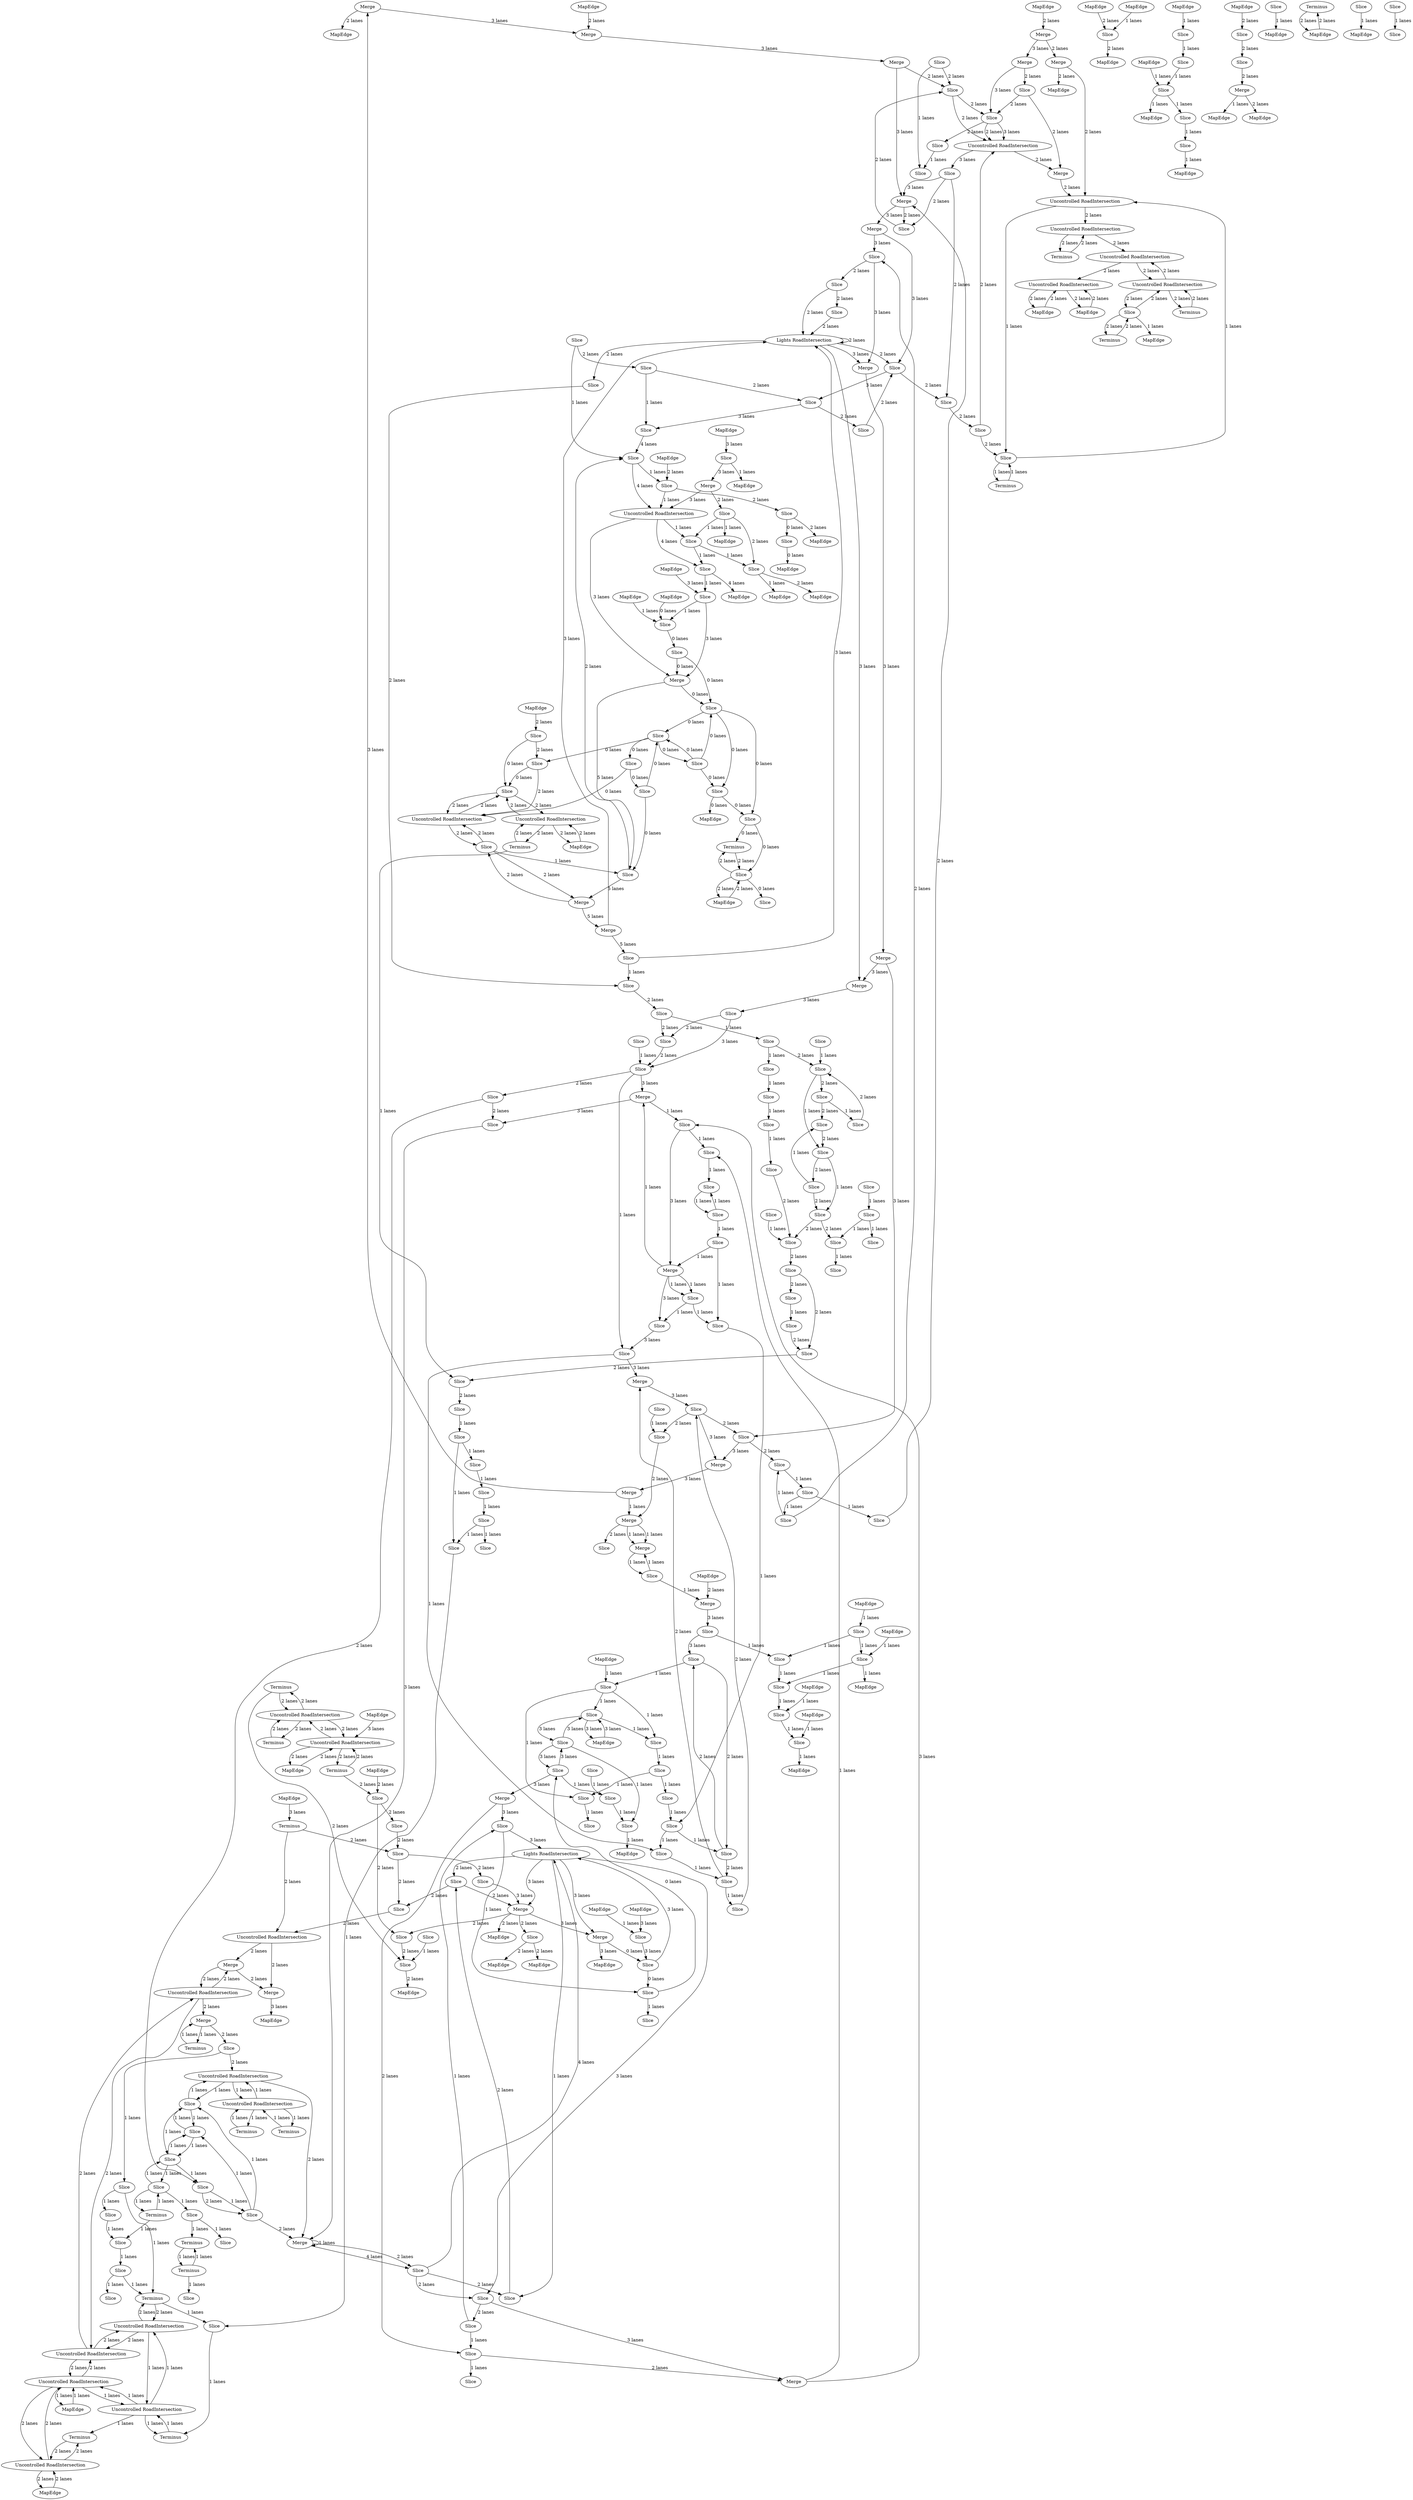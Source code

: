 digraph {
    0 [ label = "Merge" ]
    1 [ label = "MapEdge" ]
    2 [ label = "Merge" ]
    3 [ label = "Lights RoadIntersection" ]
    4 [ label = "Merge" ]
    5 [ label = "Merge" ]
    6 [ label = "Merge" ]
    7 [ label = "Slice" ]
    8 [ label = "MapEdge" ]
    9 [ label = "Uncontrolled RoadIntersection" ]
    10 [ label = "Slice" ]
    11 [ label = "Terminus" ]
    12 [ label = "Uncontrolled RoadIntersection" ]
    13 [ label = "Merge" ]
    14 [ label = "MapEdge" ]
    15 [ label = "MapEdge" ]
    16 [ label = "MapEdge" ]
    17 [ label = "Terminus" ]
    18 [ label = "MapEdge" ]
    19 [ label = "Slice" ]
    20 [ label = "Slice" ]
    21 [ label = "MapEdge" ]
    22 [ label = "Merge" ]
    23 [ label = "Uncontrolled RoadIntersection" ]
    24 [ label = "MapEdge" ]
    25 [ label = "Merge" ]
    26 [ label = "Slice" ]
    27 [ label = "MapEdge" ]
    28 [ label = "Slice" ]
    29 [ label = "Merge" ]
    30 [ label = "Terminus" ]
    31 [ label = "Slice" ]
    32 [ label = "Uncontrolled RoadIntersection" ]
    33 [ label = "Terminus" ]
    34 [ label = "Merge" ]
    35 [ label = "Uncontrolled RoadIntersection" ]
    36 [ label = "Uncontrolled RoadIntersection" ]
    37 [ label = "Terminus" ]
    38 [ label = "Uncontrolled RoadIntersection" ]
    39 [ label = "Terminus" ]
    40 [ label = "Merge" ]
    41 [ label = "Slice" ]
    42 [ label = "Slice" ]
    43 [ label = "Merge" ]
    44 [ label = "Terminus" ]
    45 [ label = "MapEdge" ]
    46 [ label = "Merge" ]
    47 [ label = "Slice" ]
    48 [ label = "Slice" ]
    49 [ label = "Merge" ]
    50 [ label = "Slice" ]
    51 [ label = "Slice" ]
    52 [ label = "Merge" ]
    53 [ label = "Slice" ]
    54 [ label = "Merge" ]
    55 [ label = "Merge" ]
    56 [ label = "Slice" ]
    57 [ label = "MapEdge" ]
    58 [ label = "MapEdge" ]
    59 [ label = "MapEdge" ]
    60 [ label = "Slice" ]
    61 [ label = "Merge" ]
    62 [ label = "Merge" ]
    63 [ label = "MapEdge" ]
    64 [ label = "Slice" ]
    65 [ label = "Slice" ]
    66 [ label = "Slice" ]
    67 [ label = "Slice" ]
    68 [ label = "Slice" ]
    69 [ label = "Uncontrolled RoadIntersection" ]
    70 [ label = "Uncontrolled RoadIntersection" ]
    71 [ label = "Uncontrolled RoadIntersection" ]
    72 [ label = "Terminus" ]
    73 [ label = "MapEdge" ]
    74 [ label = "Slice" ]
    75 [ label = "Slice" ]
    76 [ label = "MapEdge" ]
    77 [ label = "Terminus" ]
    78 [ label = "MapEdge" ]
    79 [ label = "Uncontrolled RoadIntersection" ]
    80 [ label = "Terminus" ]
    81 [ label = "Uncontrolled RoadIntersection" ]
    82 [ label = "MapEdge" ]
    83 [ label = "Merge" ]
    84 [ label = "MapEdge" ]
    85 [ label = "MapEdge" ]
    86 [ label = "Slice" ]
    87 [ label = "Slice" ]
    88 [ label = "Slice" ]
    89 [ label = "Uncontrolled RoadIntersection" ]
    90 [ label = "Slice" ]
    91 [ label = "MapEdge" ]
    92 [ label = "Slice" ]
    93 [ label = "Slice" ]
    94 [ label = "MapEdge" ]
    95 [ label = "Slice" ]
    96 [ label = "Slice" ]
    97 [ label = "Slice" ]
    98 [ label = "Slice" ]
    99 [ label = "Slice" ]
    100 [ label = "Slice" ]
    101 [ label = "Merge" ]
    102 [ label = "Merge" ]
    103 [ label = "Slice" ]
    104 [ label = "Slice" ]
    105 [ label = "Slice" ]
    106 [ label = "Slice" ]
    107 [ label = "Slice" ]
    108 [ label = "Slice" ]
    109 [ label = "Slice" ]
    110 [ label = "MapEdge" ]
    111 [ label = "MapEdge" ]
    112 [ label = "Slice" ]
    113 [ label = "MapEdge" ]
    114 [ label = "Merge" ]
    115 [ label = "Merge" ]
    116 [ label = "Terminus" ]
    117 [ label = "Slice" ]
    118 [ label = "Slice" ]
    119 [ label = "MapEdge" ]
    120 [ label = "MapEdge" ]
    121 [ label = "Slice" ]
    122 [ label = "Slice" ]
    123 [ label = "Slice" ]
    124 [ label = "MapEdge" ]
    125 [ label = "Slice" ]
    126 [ label = "Slice" ]
    127 [ label = "Uncontrolled RoadIntersection" ]
    128 [ label = "MapEdge" ]
    129 [ label = "Terminus" ]
    130 [ label = "MapEdge" ]
    131 [ label = "Slice" ]
    132 [ label = "Slice" ]
    133 [ label = "MapEdge" ]
    134 [ label = "MapEdge" ]
    135 [ label = "Slice" ]
    136 [ label = "Slice" ]
    137 [ label = "Slice" ]
    138 [ label = "Slice" ]
    139 [ label = "MapEdge" ]
    140 [ label = "Slice" ]
    141 [ label = "Slice" ]
    142 [ label = "Terminus" ]
    143 [ label = "MapEdge" ]
    144 [ label = "Uncontrolled RoadIntersection" ]
    145 [ label = "Uncontrolled RoadIntersection" ]
    146 [ label = "Slice" ]
    147 [ label = "Slice" ]
    148 [ label = "Slice" ]
    149 [ label = "Slice" ]
    150 [ label = "Slice" ]
    151 [ label = "Slice" ]
    152 [ label = "Slice" ]
    153 [ label = "Slice" ]
    154 [ label = "Slice" ]
    155 [ label = "Slice" ]
    156 [ label = "Slice" ]
    157 [ label = "Slice" ]
    158 [ label = "Slice" ]
    159 [ label = "Slice" ]
    160 [ label = "MapEdge" ]
    161 [ label = "Slice" ]
    162 [ label = "Slice" ]
    163 [ label = "Uncontrolled RoadIntersection" ]
    164 [ label = "Slice" ]
    165 [ label = "MapEdge" ]
    166 [ label = "MapEdge" ]
    167 [ label = "Slice" ]
    168 [ label = "Merge" ]
    169 [ label = "Merge" ]
    170 [ label = "Slice" ]
    171 [ label = "Slice" ]
    172 [ label = "Slice" ]
    173 [ label = "Slice" ]
    174 [ label = "Slice" ]
    175 [ label = "Slice" ]
    176 [ label = "Slice" ]
    177 [ label = "Slice" ]
    178 [ label = "Slice" ]
    179 [ label = "Slice" ]
    180 [ label = "Merge" ]
    181 [ label = "Slice" ]
    182 [ label = "Slice" ]
    183 [ label = "Slice" ]
    184 [ label = "Slice" ]
    185 [ label = "Slice" ]
    186 [ label = "Slice" ]
    187 [ label = "Slice" ]
    188 [ label = "Merge" ]
    189 [ label = "Slice" ]
    190 [ label = "Merge" ]
    191 [ label = "Slice" ]
    192 [ label = "Slice" ]
    193 [ label = "MapEdge" ]
    194 [ label = "Slice" ]
    195 [ label = "MapEdge" ]
    196 [ label = "MapEdge" ]
    197 [ label = "Slice" ]
    198 [ label = "Slice" ]
    199 [ label = "Slice" ]
    200 [ label = "Slice" ]
    201 [ label = "Slice" ]
    202 [ label = "Slice" ]
    203 [ label = "Slice" ]
    204 [ label = "Terminus" ]
    205 [ label = "Slice" ]
    206 [ label = "Merge" ]
    207 [ label = "Slice" ]
    208 [ label = "Slice" ]
    209 [ label = "Merge" ]
    210 [ label = "Slice" ]
    211 [ label = "Slice" ]
    212 [ label = "Slice" ]
    213 [ label = "MapEdge" ]
    214 [ label = "Slice" ]
    215 [ label = "Slice" ]
    216 [ label = "Slice" ]
    217 [ label = "Slice" ]
    218 [ label = "Terminus" ]
    219 [ label = "Slice" ]
    220 [ label = "Slice" ]
    221 [ label = "Uncontrolled RoadIntersection" ]
    222 [ label = "Slice" ]
    223 [ label = "Slice" ]
    224 [ label = "MapEdge" ]
    225 [ label = "MapEdge" ]
    226 [ label = "Merge" ]
    227 [ label = "Slice" ]
    228 [ label = "Slice" ]
    229 [ label = "Slice" ]
    230 [ label = "MapEdge" ]
    231 [ label = "Slice" ]
    232 [ label = "MapEdge" ]
    233 [ label = "Slice" ]
    234 [ label = "Slice" ]
    235 [ label = "Slice" ]
    236 [ label = "Slice" ]
    237 [ label = "Slice" ]
    238 [ label = "Slice" ]
    239 [ label = "Slice" ]
    240 [ label = "Slice" ]
    241 [ label = "Slice" ]
    242 [ label = "Slice" ]
    243 [ label = "Slice" ]
    244 [ label = "Slice" ]
    245 [ label = "Slice" ]
    246 [ label = "Slice" ]
    247 [ label = "Slice" ]
    248 [ label = "Slice" ]
    249 [ label = "Slice" ]
    250 [ label = "Slice" ]
    251 [ label = "Slice" ]
    252 [ label = "Slice" ]
    253 [ label = "Slice" ]
    254 [ label = "Slice" ]
    255 [ label = "Slice" ]
    256 [ label = "Slice" ]
    257 [ label = "MapEdge" ]
    258 [ label = "MapEdge" ]
    259 [ label = "Lights RoadIntersection" ]
    260 [ label = "Slice" ]
    261 [ label = "Slice" ]
    262 [ label = "Slice" ]
    263 [ label = "Slice" ]
    264 [ label = "Slice" ]
    265 [ label = "Terminus" ]
    266 [ label = "Slice" ]
    267 [ label = "MapEdge" ]
    268 [ label = "Slice" ]
    269 [ label = "Merge" ]
    270 [ label = "Slice" ]
    271 [ label = "MapEdge" ]
    272 [ label = "MapEdge" ]
    273 [ label = "MapEdge" ]
    274 [ label = "Slice" ]
    275 [ label = "MapEdge" ]
    276 [ label = "Slice" ]
    277 [ label = "MapEdge" ]
    278 [ label = "Slice" ]
    279 [ label = "Slice" ]
    280 [ label = "Slice" ]
    281 [ label = "MapEdge" ]
    282 [ label = "MapEdge" ]
    283 [ label = "Slice" ]
    284 [ label = "Slice" ]
    285 [ label = "Slice" ]
    286 [ label = "Slice" ]
    287 [ label = "Slice" ]
    288 [ label = "Slice" ]
    289 [ label = "Slice" ]
    290 [ label = "Slice" ]
    291 [ label = "Slice" ]
    292 [ label = "Slice" ]
    293 [ label = "Terminus" ]
    294 [ label = "Slice" ]
    295 [ label = "MapEdge" ]
    296 [ label = "Slice" ]
    297 [ label = "Slice" ]
    298 [ label = "Slice" ]
    299 [ label = "Slice" ]
    300 [ label = "Slice" ]
    301 [ label = "Slice" ]
    302 [ label = "Slice" ]
    303 [ label = "Slice" ]
    304 [ label = "MapEdge" ]
    305 [ label = "Uncontrolled RoadIntersection" ]
    306 [ label = "Terminus" ]
    307 [ label = "Slice" ]
    308 [ label = "Terminus" ]
    309 [ label = "Uncontrolled RoadIntersection" ]
    310 [ label = "Terminus" ]
    311 [ label = "MapEdge" ]
    312 [ label = "Slice" ]
    313 [ label = "MapEdge" ]
    314 [ label = "MapEdge" ]
    315 [ label = "Slice" ]
    316 [ label = "Slice" ]
    0 -> 1 [ label = "2 lanes" ]
    2 -> 246 [ label = "3 lanes" ]
    3 -> 214 [ label = "3 lanes" ]
    214 -> 4 [ label = "3 lanes" ]
    5 -> 6 [ label = "3 lanes" ]
    7 -> 288 [ label = "1 lanes" ]
    288 -> 8 [ label = "1 lanes" ]
    9 -> 29 [ label = "2 lanes" ]
    29 -> 10 [ label = "2 lanes" ]
    11 -> 12 [ label = "2 lanes" ]
    13 -> 34 [ label = "2 lanes" ]
    34 -> 14 [ label = "2 lanes" ]
    15 -> 296 [ label = "2 lanes" ]
    296 -> 16 [ label = "2 lanes" ]
    17 -> 122 [ label = "2 lanes" ]
    122 -> 17 [ label = "2 lanes" ]
    122 -> 18 [ label = "2 lanes" ]
    18 -> 122 [ label = "2 lanes" ]
    19 -> 20 [ label = "1 lanes" ]
    20 -> 121 [ label = "1 lanes" ]
    121 -> 21 [ label = "1 lanes" ]
    22 -> 98 [ label = "2 lanes" ]
    98 -> 4 [ label = "2 lanes" ]
    23 -> 24 [ label = "2 lanes" ]
    24 -> 23 [ label = "2 lanes" ]
    25 -> 56 [ label = "1 lanes" ]
    56 -> 26 [ label = "1 lanes" ]
    25 -> 250 [ label = "3 lanes" ]
    250 -> 188 [ label = "3 lanes" ]
    27 -> 28 [ label = "1 lanes" ]
    29 -> 30 [ label = "1 lanes" ]
    30 -> 29 [ label = "1 lanes" ]
    4 -> 26 [ label = "1 lanes" ]
    206 -> 207 [ label = "1 lanes" ]
    207 -> 256 [ label = "1 lanes" ]
    256 -> 99 [ label = "1 lanes" ]
    99 -> 31 [ label = "1 lanes" ]
    32 -> 33 [ label = "2 lanes" ]
    33 -> 32 [ label = "2 lanes" ]
    34 -> 35 [ label = "2 lanes" ]
    36 -> 38 [ label = "2 lanes" ]
    38 -> 36 [ label = "2 lanes" ]
    38 -> 37 [ label = "2 lanes" ]
    37 -> 38 [ label = "2 lanes" ]
    38 -> 303 [ label = "2 lanes" ]
    303 -> 38 [ label = "2 lanes" ]
    303 -> 39 [ label = "2 lanes" ]
    39 -> 303 [ label = "2 lanes" ]
    40 -> 312 [ label = "3 lanes" ]
    312 -> 41 [ label = "3 lanes" ]
    42 -> 316 [ label = "1 lanes" ]
    43 -> 260 [ label = "2 lanes" ]
    260 -> 163 [ label = "2 lanes" ]
    163 -> 102 [ label = "2 lanes" ]
    102 -> 35 [ label = "2 lanes" ]
    35 -> 305 [ label = "2 lanes" ]
    305 -> 36 [ label = "2 lanes" ]
    36 -> 23 [ label = "2 lanes" ]
    44 -> 79 [ label = "2 lanes" ]
    79 -> 44 [ label = "2 lanes" ]
    79 -> 32 [ label = "2 lanes" ]
    32 -> 79 [ label = "2 lanes" ]
    32 -> 45 [ label = "2 lanes" ]
    45 -> 32 [ label = "2 lanes" ]
    3 -> 46 [ label = "3 lanes" ]
    47 -> 48 [ label = "0 lanes" ]
    49 -> 50 [ label = "0 lanes" ]
    51 -> 52 [ label = "2 lanes" ]
    53 -> 202 [ label = "3 lanes" ]
    202 -> 55 [ label = "3 lanes" ]
    55 -> 106 [ label = "3 lanes" ]
    106 -> 54 [ label = "3 lanes" ]
    229 -> 55 [ label = "2 lanes" ]
    26 -> 88 [ label = "1 lanes" ]
    4 -> 56 [ label = "3 lanes" ]
    56 -> 206 [ label = "3 lanes" ]
    52 -> 57 [ label = "1 lanes" ]
    58 -> 11 [ label = "3 lanes" ]
    59 -> 60 [ label = "2 lanes" ]
    61 -> 62 [ label = "5 lanes" ]
    63 -> 28 [ label = "3 lanes" ]
    28 -> 64 [ label = "3 lanes" ]
    65 -> 222 [ label = "1 lanes" ]
    222 -> 138 [ label = "1 lanes" ]
    138 -> 135 [ label = "1 lanes" ]
    135 -> 66 [ label = "1 lanes" ]
    67 -> 68 [ label = "0 lanes" ]
    69 -> 127 [ label = "2 lanes" ]
    127 -> 69 [ label = "2 lanes" ]
    127 -> 70 [ label = "2 lanes" ]
    70 -> 127 [ label = "2 lanes" ]
    71 -> 72 [ label = "2 lanes" ]
    72 -> 71 [ label = "2 lanes" ]
    73 -> 19 [ label = "1 lanes" ]
    74 -> 75 [ label = "1 lanes" ]
    76 -> 70 [ label = "2 lanes" ]
    70 -> 76 [ label = "2 lanes" ]
    70 -> 77 [ label = "2 lanes" ]
    77 -> 70 [ label = "2 lanes" ]
    60 -> 68 [ label = "0 lanes" ]
    50 -> 175 [ label = "0 lanes" ]
    175 -> 67 [ label = "0 lanes" ]
    68 -> 71 [ label = "2 lanes" ]
    71 -> 68 [ label = "2 lanes" ]
    71 -> 78 [ label = "2 lanes" ]
    78 -> 71 [ label = "2 lanes" ]
    79 -> 80 [ label = "2 lanes" ]
    80 -> 79 [ label = "2 lanes" ]
    68 -> 81 [ label = "2 lanes" ]
    81 -> 68 [ label = "2 lanes" ]
    49 -> 75 [ label = "5 lanes" ]
    75 -> 61 [ label = "5 lanes" ]
    48 -> 82 [ label = "0 lanes" ]
    83 -> 65 [ label = "2 lanes" ]
    65 -> 223 [ label = "2 lanes" ]
    223 -> 84 [ label = "2 lanes" ]
    85 -> 66 [ label = "0 lanes" ]
    66 -> 136 [ label = "0 lanes" ]
    136 -> 50 [ label = "0 lanes" ]
    86 -> 192 [ label = "2 lanes" ]
    87 -> 88 [ label = "1 lanes" ]
    188 -> 187 [ label = "4 lanes" ]
    187 -> 3 [ label = "4 lanes" ]
    89 -> 181 [ label = "1 lanes" ]
    181 -> 89 [ label = "1 lanes" ]
    181 -> 216 [ label = "1 lanes" ]
    216 -> 181 [ label = "1 lanes" ]
    216 -> 182 [ label = "1 lanes" ]
    182 -> 216 [ label = "1 lanes" ]
    90 -> 91 [ label = "1 lanes" ]
    92 -> 93 [ label = "1 lanes" ]
    94 -> 270 [ label = "3 lanes" ]
    270 -> 83 [ label = "3 lanes" ]
    83 -> 221 [ label = "3 lanes" ]
    221 -> 49 [ label = "3 lanes" ]
    297 -> 95 [ label = "1 lanes" ]
    96 -> 162 [ label = "1 lanes" ]
    162 -> 170 [ label = "1 lanes" ]
    170 -> 97 [ label = "1 lanes" ]
    96 -> 98 [ label = "1 lanes" ]
    95 -> 99 [ label = "1 lanes" ]
    99 -> 199 [ label = "1 lanes" ]
    199 -> 229 [ label = "1 lanes" ]
    229 -> 100 [ label = "1 lanes" ]
    101 -> 104 [ label = "2 lanes" ]
    104 -> 102 [ label = "2 lanes" ]
    103 -> 108 [ label = "1 lanes" ]
    108 -> 86 [ label = "1 lanes" ]
    86 -> 103 [ label = "1 lanes" ]
    104 -> 107 [ label = "2 lanes" ]
    164 -> 105 [ label = "2 lanes" ]
    106 -> 268 [ label = "2 lanes" ]
    268 -> 103 [ label = "2 lanes" ]
    107 -> 163 [ label = "2 lanes" ]
    108 -> 109 [ label = "1 lanes" ]
    110 -> 40 [ label = "2 lanes" ]
    112 -> 51 [ label = "2 lanes" ]
    52 -> 113 [ label = "2 lanes" ]
    114 -> 115 [ label = "2 lanes" ]
    114 -> 9 [ label = "2 lanes" ]
    9 -> 114 [ label = "2 lanes" ]
    9 -> 69 [ label = "2 lanes" ]
    69 -> 9 [ label = "2 lanes" ]
    69 -> 144 [ label = "2 lanes" ]
    144 -> 69 [ label = "2 lanes" ]
    144 -> 116 [ label = "2 lanes" ]
    116 -> 144 [ label = "2 lanes" ]
    117 -> 118 [ label = "1 lanes" ]
    118 -> 119 [ label = "1 lanes" ]
    120 -> 121 [ label = "1 lanes" ]
    121 -> 117 [ label = "1 lanes" ]
    122 -> 123 [ label = "0 lanes" ]
    124 -> 32 [ label = "3 lanes" ]
    125 -> 126 [ label = "1 lanes" ]
    44 -> 126 [ label = "2 lanes" ]
    47 -> 111 [ label = "2 lanes" ]
    67 -> 81 [ label = "2 lanes" ]
    127 -> 128 [ label = "1 lanes" ]
    128 -> 127 [ label = "1 lanes" ]
    127 -> 145 [ label = "1 lanes" ]
    145 -> 127 [ label = "1 lanes" ]
    145 -> 129 [ label = "1 lanes" ]
    129 -> 145 [ label = "1 lanes" ]
    316 -> 297 [ label = "1 lanes" ]
    130 -> 23 [ label = "2 lanes" ]
    23 -> 130 [ label = "2 lanes" ]
    131 -> 132 [ label = "1 lanes" ]
    50 -> 171 [ label = "0 lanes" ]
    171 -> 133 [ label = "0 lanes" ]
    134 -> 135 [ label = "3 lanes" ]
    135 -> 49 [ label = "3 lanes" ]
    136 -> 49 [ label = "0 lanes" ]
    259 -> 6 [ label = "3 lanes" ]
    246 -> 307 [ label = "3 lanes" ]
    307 -> 137 [ label = "3 lanes" ]
    137 -> 177 [ label = "4 lanes" ]
    177 -> 221 [ label = "4 lanes" ]
    221 -> 138 [ label = "4 lanes" ]
    138 -> 139 [ label = "4 lanes" ]
    140 -> 141 [ label = "2 lanes" ]
    142 -> 143 [ label = "2 lanes" ]
    143 -> 142 [ label = "2 lanes" ]
    145 -> 144 [ label = "1 lanes" ]
    144 -> 145 [ label = "1 lanes" ]
    145 -> 77 [ label = "1 lanes" ]
    146 -> 147 [ label = "1 lanes" ]
    148 -> 301 [ label = "2 lanes" ]
    301 -> 294 [ label = "2 lanes" ]
    294 -> 149 [ label = "2 lanes" ]
    235 -> 300 [ label = "2 lanes" ]
    300 -> 150 [ label = "2 lanes" ]
    151 -> 235 [ label = "2 lanes" ]
    152 -> 151 [ label = "1 lanes" ]
    153 -> 152 [ label = "1 lanes" ]
    154 -> 153 [ label = "1 lanes" ]
    155 -> 129 [ label = "1 lanes" ]
    156 -> 157 [ label = "1 lanes" ]
    158 -> 156 [ label = "1 lanes" ]
    159 -> 147 [ label = "1 lanes" ]
    147 -> 155 [ label = "1 lanes" ]
    116 -> 155 [ label = "1 lanes" ]
    10 -> 158 [ label = "1 lanes" ]
    158 -> 116 [ label = "1 lanes" ]
    160 -> 13 [ label = "2 lanes" ]
    60 -> 67 [ label = "2 lanes" ]
    161 -> 22 [ label = "3 lanes" ]
    3 -> 190 [ label = "3 lanes" ]
    22 -> 162 [ label = "3 lanes" ]
    162 -> 3 [ label = "3 lanes" ]
    13 -> 101 [ label = "3 lanes" ]
    101 -> 107 [ label = "3 lanes" ]
    107 -> 163 [ label = "3 lanes" ]
    163 -> 164 [ label = "3 lanes" ]
    164 -> 269 [ label = "3 lanes" ]
    115 -> 165 [ label = "3 lanes" ]
    3 -> 189 [ label = "2 lanes" ]
    189 -> 286 [ label = "2 lanes" ]
    286 -> 12 [ label = "2 lanes" ]
    166 -> 220 [ label = "2 lanes" ]
    220 -> 47 [ label = "2 lanes" ]
    167 -> 40 [ label = "1 lanes" ]
    168 -> 169 [ label = "1 lanes" ]
    64 -> 170 [ label = "0 lanes" ]
    170 -> 161 [ label = "0 lanes" ]
    64 -> 3 [ label = "3 lanes" ]
    172 -> 175 [ label = "0 lanes" ]
    175 -> 174 [ label = "0 lanes" ]
    174 -> 81 [ label = "0 lanes" ]
    172 -> 171 [ label = "0 lanes" ]
    171 -> 176 [ label = "0 lanes" ]
    176 -> 17 [ label = "0 lanes" ]
    173 -> 75 [ label = "0 lanes" ]
    174 -> 173 [ label = "0 lanes" ]
    173 -> 175 [ label = "0 lanes" ]
    175 -> 172 [ label = "0 lanes" ]
    172 -> 50 [ label = "0 lanes" ]
    50 -> 176 [ label = "0 lanes" ]
    176 -> 122 [ label = "0 lanes" ]
    75 -> 177 [ label = "2 lanes" ]
    6 -> 140 [ label = "3 lanes" ]
    140 -> 249 [ label = "3 lanes" ]
    249 -> 25 [ label = "3 lanes" ]
    178 -> 179 [ label = "1 lanes" ]
    178 -> 259 [ label = "3 lanes" ]
    62 -> 259 [ label = "3 lanes" ]
    259 -> 180 [ label = "3 lanes" ]
    62 -> 178 [ label = "5 lanes" ]
    181 -> 182 [ label = "1 lanes" ]
    182 -> 185 [ label = "1 lanes" ]
    185 -> 186 [ label = "1 lanes" ]
    186 -> 181 [ label = "1 lanes" ]
    11 -> 285 [ label = "2 lanes" ]
    285 -> 183 [ label = "2 lanes" ]
    183 -> 190 [ label = "3 lanes" ]
    184 -> 185 [ label = "2 lanes" ]
    185 -> 186 [ label = "2 lanes" ]
    186 -> 188 [ label = "2 lanes" ]
    188 -> 187 [ label = "2 lanes" ]
    188 -> 188 [ label = "1 lanes" ]
    189 -> 190 [ label = "2 lanes" ]
    191 -> 126 [ label = "2 lanes" ]
    187 -> 215 [ label = "2 lanes" ]
    215 -> 189 [ label = "2 lanes" ]
    42 -> 7 [ label = "3 lanes" ]
    7 -> 42 [ label = "3 lanes" ]
    7 -> 161 [ label = "3 lanes" ]
    161 -> 7 [ label = "3 lanes" ]
    2 -> 192 [ label = "3 lanes" ]
    192 -> 180 [ label = "3 lanes" ]
    190 -> 194 [ label = "2 lanes" ]
    194 -> 193 [ label = "2 lanes" ]
    194 -> 195 [ label = "2 lanes" ]
    126 -> 196 [ label = "2 lanes" ]
    98 -> 197 [ label = "1 lanes" ]
    100 -> 106 [ label = "2 lanes" ]
    106 -> 211 [ label = "2 lanes" ]
    211 -> 169 [ label = "2 lanes" ]
    169 -> 200 [ label = "2 lanes" ]
    201 -> 249 [ label = "1 lanes" ]
    249 -> 202 [ label = "1 lanes" ]
    202 -> 199 [ label = "1 lanes" ]
    203 -> 234 [ label = "1 lanes" ]
    234 -> 154 [ label = "1 lanes" ]
    206 -> 25 [ label = "1 lanes" ]
    204 -> 205 [ label = "1 lanes" ]
    206 -> 207 [ label = "1 lanes" ]
    207 -> 53 [ label = "1 lanes" ]
    315 -> 298 [ label = "1 lanes" ]
    298 -> 208 [ label = "1 lanes" ]
    169 -> 209 [ label = "1 lanes" ]
    169 -> 209 [ label = "1 lanes" ]
    210 -> 211 [ label = "1 lanes" ]
    212 -> 213 [ label = "1 lanes" ]
    187 -> 214 [ label = "2 lanes" ]
    214 -> 96 [ label = "2 lanes" ]
    167 -> 209 [ label = "1 lanes" ]
    209 -> 167 [ label = "1 lanes" ]
    3 -> 215 [ label = "1 lanes" ]
    186 -> 216 [ label = "1 lanes" ]
    218 -> 157 [ label = "1 lanes" ]
    157 -> 233 [ label = "1 lanes" ]
    233 -> 217 [ label = "1 lanes" ]
    182 -> 290 [ label = "1 lanes" ]
    290 -> 182 [ label = "1 lanes" ]
    290 -> 218 [ label = "1 lanes" ]
    218 -> 290 [ label = "1 lanes" ]
    219 -> 177 [ label = "1 lanes" ]
    177 -> 220 [ label = "1 lanes" ]
    220 -> 221 [ label = "1 lanes" ]
    221 -> 222 [ label = "1 lanes" ]
    222 -> 223 [ label = "1 lanes" ]
    223 -> 224 [ label = "1 lanes" ]
    225 -> 226 [ label = "2 lanes" ]
    227 -> 228 [ label = "1 lanes" ]
    41 -> 315 [ label = "1 lanes" ]
    315 -> 42 [ label = "1 lanes" ]
    31 -> 229 [ label = "2 lanes" ]
    41 -> 31 [ label = "2 lanes" ]
    31 -> 41 [ label = "2 lanes" ]
    230 -> 231 [ label = "1 lanes" ]
    190 -> 232 [ label = "2 lanes" ]
    190 -> 46 [ label = "3 lanes" ]
    293 -> 204 [ label = "1 lanes" ]
    204 -> 293 [ label = "1 lanes" ]
    233 -> 116 [ label = "1 lanes" ]
    234 -> 238 [ label = "2 lanes" ]
    238 -> 243 [ label = "2 lanes" ]
    243 -> 242 [ label = "2 lanes" ]
    242 -> 245 [ label = "2 lanes" ]
    245 -> 241 [ label = "2 lanes" ]
    241 -> 239 [ label = "2 lanes" ]
    239 -> 235 [ label = "2 lanes" ]
    236 -> 235 [ label = "1 lanes" ]
    237 -> 238 [ label = "1 lanes" ]
    245 -> 239 [ label = "1 lanes" ]
    239 -> 240 [ label = "2 lanes" ]
    241 -> 242 [ label = "1 lanes" ]
    243 -> 244 [ label = "1 lanes" ]
    238 -> 245 [ label = "1 lanes" ]
    244 -> 238 [ label = "2 lanes" ]
    259 -> 246 [ label = "2 lanes" ]
    259 -> 259 [ label = "2 lanes" ]
    247 -> 259 [ label = "2 lanes" ]
    248 -> 179 [ label = "2 lanes" ]
    179 -> 203 [ label = "2 lanes" ]
    203 -> 141 [ label = "2 lanes" ]
    141 -> 249 [ label = "2 lanes" ]
    249 -> 184 [ label = "2 lanes" ]
    184 -> 250 [ label = "2 lanes" ]
    251 -> 259 [ label = "2 lanes" ]
    259 -> 248 [ label = "2 lanes" ]
    192 -> 247 [ label = "2 lanes" ]
    247 -> 251 [ label = "2 lanes" ]
    252 -> 254 [ label = "1 lanes" ]
    254 -> 240 [ label = "1 lanes" ]
    240 -> 253 [ label = "1 lanes" ]
    254 -> 255 [ label = "1 lanes" ]
    198 -> 256 [ label = "1 lanes" ]
    190 -> 191 [ label = "2 lanes" ]
    46 -> 257 [ label = "3 lanes" ]
    46 -> 64 [ label = "0 lanes" ]
    258 -> 283 [ label = "2 lanes" ]
    283 -> 191 [ label = "2 lanes" ]
    109 -> 269 [ label = "2 lanes" ]
    269 -> 105 [ label = "2 lanes" ]
    105 -> 260 [ label = "2 lanes" ]
    261 -> 246 [ label = "2 lanes" ]
    164 -> 262 [ label = "2 lanes" ]
    263 -> 163 [ label = "2 lanes" ]
    131 -> 260 [ label = "2 lanes" ]
    260 -> 107 [ label = "2 lanes" ]
    107 -> 264 [ label = "2 lanes" ]
    264 -> 132 [ label = "1 lanes" ]
    35 -> 266 [ label = "1 lanes" ]
    266 -> 35 [ label = "1 lanes" ]
    266 -> 265 [ label = "1 lanes" ]
    265 -> 266 [ label = "1 lanes" ]
    10 -> 89 [ label = "2 lanes" ]
    89 -> 188 [ label = "2 lanes" ]
    246 -> 262 [ label = "2 lanes" ]
    262 -> 263 [ label = "2 lanes" ]
    263 -> 266 [ label = "2 lanes" ]
    267 -> 112 [ label = "2 lanes" ]
    206 -> 53 [ label = "3 lanes" ]
    81 -> 74 [ label = "2 lanes" ]
    74 -> 81 [ label = "2 lanes" ]
    74 -> 61 [ label = "2 lanes" ]
    61 -> 74 [ label = "2 lanes" ]
    5 -> 268 [ label = "3 lanes" ]
    268 -> 54 [ label = "3 lanes" ]
    180 -> 5 [ label = "3 lanes" ]
    226 -> 43 [ label = "3 lanes" ]
    43 -> 269 [ label = "3 lanes" ]
    0 -> 226 [ label = "3 lanes" ]
    54 -> 168 [ label = "3 lanes" ]
    168 -> 0 [ label = "3 lanes" ]
    198 -> 206 [ label = "1 lanes" ]
    87 -> 198 [ label = "1 lanes" ]
    88 -> 87 [ label = "1 lanes" ]
    269 -> 2 [ label = "3 lanes" ]
    270 -> 271 [ label = "1 lanes" ]
    65 -> 272 [ label = "1 lanes" ]
    273 -> 279 [ label = "1 lanes" ]
    279 -> 274 [ label = "1 lanes" ]
    275 -> 280 [ label = "1 lanes" ]
    280 -> 276 [ label = "1 lanes" ]
    277 -> 278 [ label = "1 lanes" ]
    279 -> 280 [ label = "1 lanes" ]
    280 -> 281 [ label = "1 lanes" ]
    282 -> 66 [ label = "1 lanes" ]
    33 -> 283 [ label = "2 lanes" ]
    283 -> 284 [ label = "2 lanes" ]
    284 -> 285 [ label = "2 lanes" ]
    285 -> 286 [ label = "2 lanes" ]
    287 -> 289 [ label = "1 lanes" ]
    289 -> 288 [ label = "1 lanes" ]
    161 -> 289 [ label = "1 lanes" ]
    290 -> 292 [ label = "1 lanes" ]
    292 -> 291 [ label = "1 lanes" ]
    292 -> 293 [ label = "1 lanes" ]
    72 -> 294 [ label = "1 lanes" ]
    295 -> 296 [ label = "1 lanes" ]
    297 -> 298 [ label = "1 lanes" ]
    93 -> 146 [ label = "1 lanes" ]
    146 -> 299 [ label = "1 lanes" ]
    300 -> 301 [ label = "2 lanes" ]
    150 -> 148 [ label = "1 lanes" ]
    149 -> 159 [ label = "1 lanes" ]
    159 -> 92 [ label = "1 lanes" ]
    219 -> 302 [ label = "2 lanes" ]
    302 -> 307 [ label = "2 lanes" ]
    307 -> 261 [ label = "2 lanes" ]
    302 -> 137 [ label = "1 lanes" ]
    303 -> 304 [ label = "1 lanes" ]
    305 -> 306 [ label = "2 lanes" ]
    306 -> 305 [ label = "2 lanes" ]
    12 -> 114 [ label = "2 lanes" ]
    12 -> 115 [ label = "2 lanes" ]
    89 -> 309 [ label = "1 lanes" ]
    309 -> 89 [ label = "1 lanes" ]
    309 -> 308 [ label = "1 lanes" ]
    308 -> 309 [ label = "1 lanes" ]
    309 -> 310 [ label = "1 lanes" ]
    310 -> 309 [ label = "1 lanes" ]
    311 -> 42 [ label = "3 lanes" ]
    42 -> 311 [ label = "3 lanes" ]
    312 -> 274 [ label = "1 lanes" ]
    274 -> 276 [ label = "1 lanes" ]
    276 -> 278 [ label = "1 lanes" ]
    278 -> 231 [ label = "1 lanes" ]
    231 -> 313 [ label = "1 lanes" ]
    314 -> 315 [ label = "1 lanes" ]
    315 -> 316 [ label = "1 lanes" ]
}
